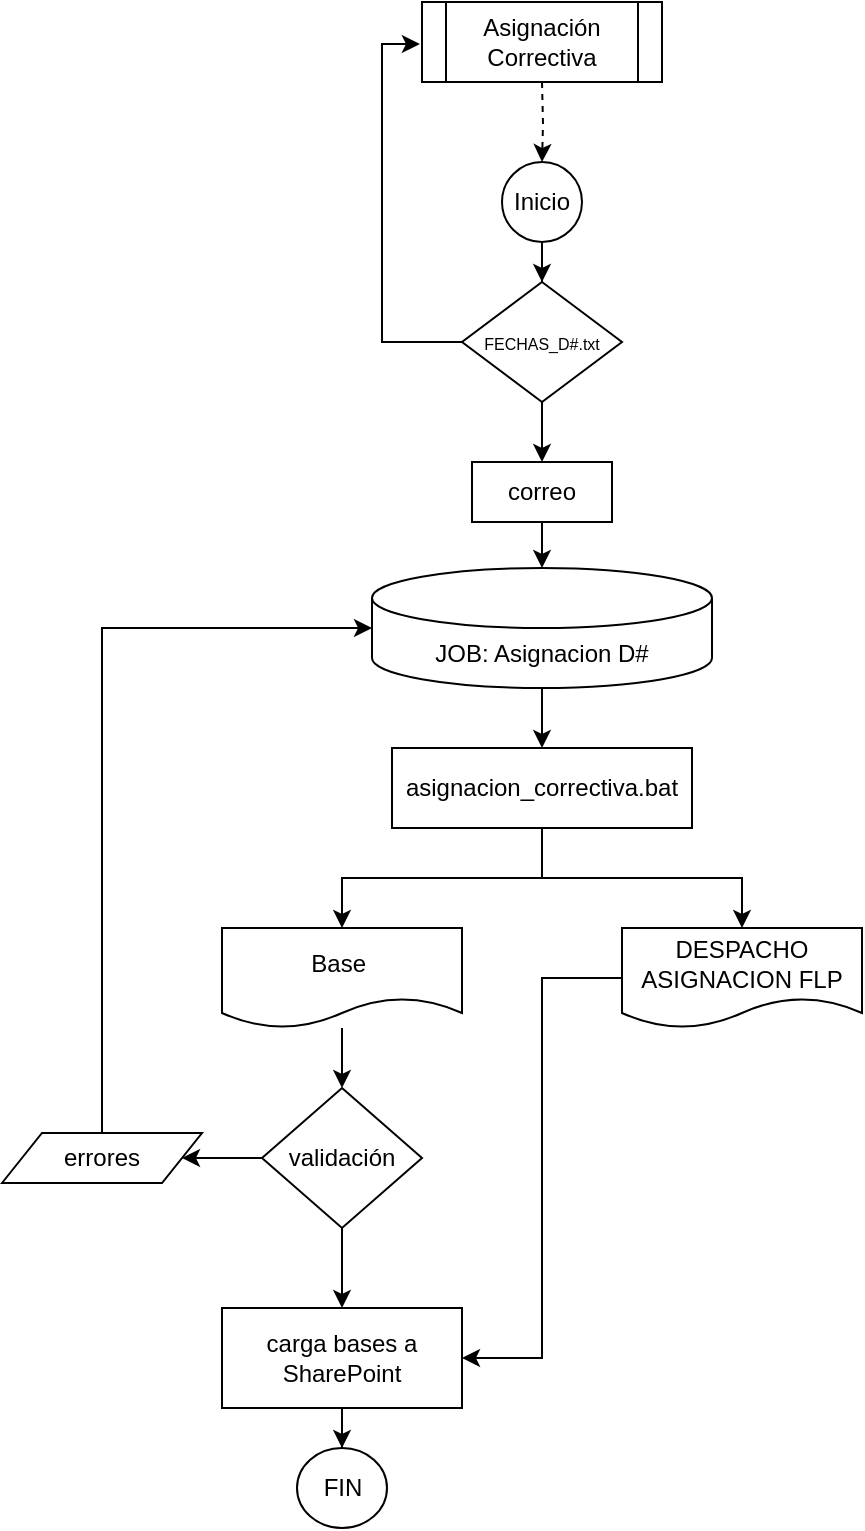 <mxfile pages="2">
    <diagram id="kgpKYQtTHZ0yAKxKKP6v" name="D1,D2">
        <mxGraphModel dx="746" dy="507" grid="1" gridSize="10" guides="1" tooltips="1" connect="1" arrows="1" fold="1" page="1" pageScale="1" pageWidth="850" pageHeight="1100" math="0" shadow="0">
            <root>
                <mxCell id="0"/>
                <mxCell id="1" parent="0"/>
                <mxCell id="f11yrKh_uGa1CONTe0Pn-25" value="" style="edgeStyle=orthogonalEdgeStyle;rounded=0;orthogonalLoop=1;jettySize=auto;html=1;" parent="1" source="f11yrKh_uGa1CONTe0Pn-1" target="f11yrKh_uGa1CONTe0Pn-24" edge="1">
                    <mxGeometry relative="1" as="geometry"/>
                </mxCell>
                <mxCell id="f11yrKh_uGa1CONTe0Pn-1" value="Inicio" style="ellipse;whiteSpace=wrap;html=1;" parent="1" vertex="1">
                    <mxGeometry x="360" y="140" width="40" height="40" as="geometry"/>
                </mxCell>
                <mxCell id="f11yrKh_uGa1CONTe0Pn-7" value="" style="edgeStyle=orthogonalEdgeStyle;rounded=0;orthogonalLoop=1;jettySize=auto;html=1;" parent="1" source="f11yrKh_uGa1CONTe0Pn-4" target="f11yrKh_uGa1CONTe0Pn-6" edge="1">
                    <mxGeometry relative="1" as="geometry"/>
                </mxCell>
                <mxCell id="f11yrKh_uGa1CONTe0Pn-4" value="JOB: Asignacion D#" style="shape=cylinder3;whiteSpace=wrap;html=1;boundedLbl=1;backgroundOutline=1;size=15;" parent="1" vertex="1">
                    <mxGeometry x="295" y="343" width="170" height="60" as="geometry"/>
                </mxCell>
                <mxCell id="f11yrKh_uGa1CONTe0Pn-9" value="" style="edgeStyle=orthogonalEdgeStyle;rounded=0;orthogonalLoop=1;jettySize=auto;html=1;" parent="1" source="f11yrKh_uGa1CONTe0Pn-6" target="f11yrKh_uGa1CONTe0Pn-8" edge="1">
                    <mxGeometry relative="1" as="geometry"/>
                </mxCell>
                <mxCell id="f11yrKh_uGa1CONTe0Pn-12" value="" style="edgeStyle=orthogonalEdgeStyle;rounded=0;orthogonalLoop=1;jettySize=auto;html=1;" parent="1" source="f11yrKh_uGa1CONTe0Pn-6" target="f11yrKh_uGa1CONTe0Pn-11" edge="1">
                    <mxGeometry relative="1" as="geometry"/>
                </mxCell>
                <mxCell id="f11yrKh_uGa1CONTe0Pn-6" value="asignacion_correctiva.bat" style="whiteSpace=wrap;html=1;" parent="1" vertex="1">
                    <mxGeometry x="305" y="433" width="150" height="40" as="geometry"/>
                </mxCell>
                <mxCell id="f11yrKh_uGa1CONTe0Pn-14" value="" style="edgeStyle=orthogonalEdgeStyle;rounded=0;orthogonalLoop=1;jettySize=auto;html=1;" parent="1" source="f11yrKh_uGa1CONTe0Pn-8" target="f11yrKh_uGa1CONTe0Pn-13" edge="1">
                    <mxGeometry relative="1" as="geometry"/>
                </mxCell>
                <mxCell id="f11yrKh_uGa1CONTe0Pn-8" value="Base&amp;nbsp;" style="shape=document;whiteSpace=wrap;html=1;boundedLbl=1;" parent="1" vertex="1">
                    <mxGeometry x="220" y="523" width="120" height="50" as="geometry"/>
                </mxCell>
                <mxCell id="f11yrKh_uGa1CONTe0Pn-17" style="edgeStyle=orthogonalEdgeStyle;rounded=0;orthogonalLoop=1;jettySize=auto;html=1;entryX=1;entryY=0.5;entryDx=0;entryDy=0;" parent="1" source="f11yrKh_uGa1CONTe0Pn-11" target="f11yrKh_uGa1CONTe0Pn-15" edge="1">
                    <mxGeometry relative="1" as="geometry"/>
                </mxCell>
                <mxCell id="f11yrKh_uGa1CONTe0Pn-11" value="DESPACHO ASIGNACION FLP" style="shape=document;whiteSpace=wrap;html=1;boundedLbl=1;" parent="1" vertex="1">
                    <mxGeometry x="420" y="523" width="120" height="50" as="geometry"/>
                </mxCell>
                <mxCell id="f11yrKh_uGa1CONTe0Pn-16" value="" style="edgeStyle=orthogonalEdgeStyle;rounded=0;orthogonalLoop=1;jettySize=auto;html=1;" parent="1" source="f11yrKh_uGa1CONTe0Pn-13" target="f11yrKh_uGa1CONTe0Pn-15" edge="1">
                    <mxGeometry relative="1" as="geometry"/>
                </mxCell>
                <mxCell id="f11yrKh_uGa1CONTe0Pn-19" value="" style="edgeStyle=orthogonalEdgeStyle;rounded=0;orthogonalLoop=1;jettySize=auto;html=1;" parent="1" source="f11yrKh_uGa1CONTe0Pn-13" target="f11yrKh_uGa1CONTe0Pn-18" edge="1">
                    <mxGeometry relative="1" as="geometry"/>
                </mxCell>
                <mxCell id="f11yrKh_uGa1CONTe0Pn-13" value="validación" style="rhombus;whiteSpace=wrap;html=1;" parent="1" vertex="1">
                    <mxGeometry x="240" y="603" width="80" height="70" as="geometry"/>
                </mxCell>
                <mxCell id="f11yrKh_uGa1CONTe0Pn-22" value="" style="edgeStyle=orthogonalEdgeStyle;rounded=0;orthogonalLoop=1;jettySize=auto;html=1;" parent="1" source="f11yrKh_uGa1CONTe0Pn-15" target="f11yrKh_uGa1CONTe0Pn-20" edge="1">
                    <mxGeometry relative="1" as="geometry"/>
                </mxCell>
                <mxCell id="f11yrKh_uGa1CONTe0Pn-15" value="carga bases a SharePoint" style="whiteSpace=wrap;html=1;" parent="1" vertex="1">
                    <mxGeometry x="220" y="713" width="120" height="50" as="geometry"/>
                </mxCell>
                <mxCell id="f11yrKh_uGa1CONTe0Pn-18" value="errores" style="shape=parallelogram;perimeter=parallelogramPerimeter;whiteSpace=wrap;html=1;fixedSize=1;" parent="1" vertex="1">
                    <mxGeometry x="110" y="625.5" width="100" height="25" as="geometry"/>
                </mxCell>
                <mxCell id="f11yrKh_uGa1CONTe0Pn-20" value="FIN" style="ellipse;whiteSpace=wrap;html=1;" parent="1" vertex="1">
                    <mxGeometry x="257.5" y="783" width="45" height="40" as="geometry"/>
                </mxCell>
                <mxCell id="f11yrKh_uGa1CONTe0Pn-23" style="edgeStyle=orthogonalEdgeStyle;rounded=0;orthogonalLoop=1;jettySize=auto;html=1;entryX=0;entryY=0.5;entryDx=0;entryDy=0;entryPerimeter=0;" parent="1" source="f11yrKh_uGa1CONTe0Pn-18" target="f11yrKh_uGa1CONTe0Pn-4" edge="1">
                    <mxGeometry relative="1" as="geometry">
                        <Array as="points">
                            <mxPoint x="160" y="373"/>
                        </Array>
                    </mxGeometry>
                </mxCell>
                <mxCell id="f11yrKh_uGa1CONTe0Pn-32" value="" style="edgeStyle=orthogonalEdgeStyle;rounded=0;orthogonalLoop=1;jettySize=auto;html=1;" parent="1" source="f11yrKh_uGa1CONTe0Pn-24" target="f11yrKh_uGa1CONTe0Pn-31" edge="1">
                    <mxGeometry relative="1" as="geometry"/>
                </mxCell>
                <mxCell id="f11yrKh_uGa1CONTe0Pn-24" value="&lt;font style=&quot;font-size: 8px;&quot;&gt;FECHAS_D#.txt&lt;/font&gt;" style="rhombus;whiteSpace=wrap;html=1;" parent="1" vertex="1">
                    <mxGeometry x="340" y="200" width="80" height="60" as="geometry"/>
                </mxCell>
                <mxCell id="f11yrKh_uGa1CONTe0Pn-33" value="" style="edgeStyle=orthogonalEdgeStyle;rounded=0;orthogonalLoop=1;jettySize=auto;html=1;" parent="1" source="f11yrKh_uGa1CONTe0Pn-31" target="f11yrKh_uGa1CONTe0Pn-4" edge="1">
                    <mxGeometry relative="1" as="geometry"/>
                </mxCell>
                <mxCell id="f11yrKh_uGa1CONTe0Pn-31" value="correo" style="whiteSpace=wrap;html=1;" parent="1" vertex="1">
                    <mxGeometry x="345" y="290" width="70" height="30" as="geometry"/>
                </mxCell>
                <mxCell id="f11yrKh_uGa1CONTe0Pn-37" value="" style="edgeStyle=orthogonalEdgeStyle;rounded=0;orthogonalLoop=1;jettySize=auto;html=1;dashed=1;" parent="1" target="f11yrKh_uGa1CONTe0Pn-1" edge="1">
                    <mxGeometry relative="1" as="geometry">
                        <mxPoint x="380" y="100" as="sourcePoint"/>
                    </mxGeometry>
                </mxCell>
                <mxCell id="f11yrKh_uGa1CONTe0Pn-39" style="edgeStyle=orthogonalEdgeStyle;rounded=0;orthogonalLoop=1;jettySize=auto;html=1;entryX=-0.055;entryY=0.525;entryDx=0;entryDy=0;entryPerimeter=0;" parent="1" source="f11yrKh_uGa1CONTe0Pn-24" edge="1">
                    <mxGeometry relative="1" as="geometry">
                        <Array as="points">
                            <mxPoint x="300" y="230"/>
                            <mxPoint x="300" y="81"/>
                        </Array>
                        <mxPoint x="318.95" y="81" as="targetPoint"/>
                    </mxGeometry>
                </mxCell>
                <mxCell id="2" value="Asignación Correctiva" style="shape=process;whiteSpace=wrap;html=1;backgroundOutline=1;" parent="1" vertex="1">
                    <mxGeometry x="320" y="60" width="120" height="40" as="geometry"/>
                </mxCell>
            </root>
        </mxGraphModel>
    </diagram>
    <diagram id="FNChDs9HU9erlVdEW6BP" name="Corte">
        <mxGraphModel dx="2323" dy="1124" grid="1" gridSize="10" guides="1" tooltips="1" connect="1" arrows="1" fold="1" page="1" pageScale="1" pageWidth="827" pageHeight="1169" math="0" shadow="0">
            <root>
                <mxCell id="0"/>
                <mxCell id="1" parent="0"/>
                <mxCell id="EsTTTRlBW2TTD3w001_0-7" value="" style="group" vertex="1" connectable="0" parent="1">
                    <mxGeometry x="110" y="40" width="540" height="998" as="geometry"/>
                </mxCell>
                <mxCell id="CboKpNWeHeET1NHg3XFy-1" value="&lt;font style=&quot;font-size: 8px;&quot;&gt;6:50 am&lt;/font&gt;" style="ellipse;whiteSpace=wrap;html=1;aspect=fixed;" parent="EsTTTRlBW2TTD3w001_0-7" vertex="1">
                    <mxGeometry x="250" width="40" height="40" as="geometry"/>
                </mxCell>
                <mxCell id="CboKpNWeHeET1NHg3XFy-2" value="&lt;font style=&quot;font-size: 8px;&quot;&gt;FECHAS_2V.TXT&lt;/font&gt;" style="rhombus;whiteSpace=wrap;html=1;" parent="EsTTTRlBW2TTD3w001_0-7" vertex="1">
                    <mxGeometry x="230" y="70" width="80" height="60" as="geometry"/>
                </mxCell>
                <mxCell id="CboKpNWeHeET1NHg3XFy-3" value="" style="edgeStyle=orthogonalEdgeStyle;rounded=0;orthogonalLoop=1;jettySize=auto;html=1;" parent="EsTTTRlBW2TTD3w001_0-7" source="CboKpNWeHeET1NHg3XFy-1" target="CboKpNWeHeET1NHg3XFy-2" edge="1">
                    <mxGeometry relative="1" as="geometry"/>
                </mxCell>
                <mxCell id="CboKpNWeHeET1NHg3XFy-4" value="&lt;font style=&quot;font-size: 8px;&quot;&gt;FIN&lt;/font&gt;" style="ellipse;whiteSpace=wrap;html=1;" parent="EsTTTRlBW2TTD3w001_0-7" vertex="1">
                    <mxGeometry x="350" y="80" width="40" height="40" as="geometry"/>
                </mxCell>
                <mxCell id="CboKpNWeHeET1NHg3XFy-5" value="" style="edgeStyle=orthogonalEdgeStyle;rounded=0;orthogonalLoop=1;jettySize=auto;html=1;" parent="EsTTTRlBW2TTD3w001_0-7" source="CboKpNWeHeET1NHg3XFy-2" target="CboKpNWeHeET1NHg3XFy-4" edge="1">
                    <mxGeometry relative="1" as="geometry"/>
                </mxCell>
                <mxCell id="CboKpNWeHeET1NHg3XFy-6" value="&lt;font style=&quot;font-size: 8px;&quot;&gt;JOB: Asignacion x Corte&lt;/font&gt;" style="shape=cylinder3;whiteSpace=wrap;html=1;boundedLbl=1;backgroundOutline=1;size=9;" parent="EsTTTRlBW2TTD3w001_0-7" vertex="1">
                    <mxGeometry x="190" y="150" width="160" height="50" as="geometry"/>
                </mxCell>
                <mxCell id="CboKpNWeHeET1NHg3XFy-7" value="" style="edgeStyle=orthogonalEdgeStyle;rounded=0;orthogonalLoop=1;jettySize=auto;html=1;" parent="EsTTTRlBW2TTD3w001_0-7" source="CboKpNWeHeET1NHg3XFy-2" target="CboKpNWeHeET1NHg3XFy-6" edge="1">
                    <mxGeometry relative="1" as="geometry"/>
                </mxCell>
                <mxCell id="CboKpNWeHeET1NHg3XFy-10" value="&lt;font style=&quot;font-size: 8px;&quot;&gt;Correo&lt;/font&gt;" style="shape=parallelogram;perimeter=parallelogramPerimeter;whiteSpace=wrap;html=1;fixedSize=1;" parent="EsTTTRlBW2TTD3w001_0-7" vertex="1">
                    <mxGeometry x="225" y="230" width="90" height="25" as="geometry"/>
                </mxCell>
                <mxCell id="CboKpNWeHeET1NHg3XFy-11" value="" style="edgeStyle=orthogonalEdgeStyle;rounded=0;orthogonalLoop=1;jettySize=auto;html=1;" parent="EsTTTRlBW2TTD3w001_0-7" source="CboKpNWeHeET1NHg3XFy-6" target="CboKpNWeHeET1NHg3XFy-10" edge="1">
                    <mxGeometry relative="1" as="geometry"/>
                </mxCell>
                <mxCell id="CboKpNWeHeET1NHg3XFy-12" value="" style="rhombus;whiteSpace=wrap;html=1;" parent="EsTTTRlBW2TTD3w001_0-7" vertex="1">
                    <mxGeometry x="250" y="280" width="40" height="40" as="geometry"/>
                </mxCell>
                <mxCell id="CboKpNWeHeET1NHg3XFy-13" value="" style="edgeStyle=orthogonalEdgeStyle;rounded=0;orthogonalLoop=1;jettySize=auto;html=1;" parent="EsTTTRlBW2TTD3w001_0-7" source="CboKpNWeHeET1NHg3XFy-10" target="CboKpNWeHeET1NHg3XFy-12" edge="1">
                    <mxGeometry relative="1" as="geometry"/>
                </mxCell>
                <mxCell id="CboKpNWeHeET1NHg3XFy-14" style="edgeStyle=orthogonalEdgeStyle;rounded=0;orthogonalLoop=1;jettySize=auto;html=1;entryX=0;entryY=0.5;entryDx=0;entryDy=0;entryPerimeter=0;" parent="EsTTTRlBW2TTD3w001_0-7" source="CboKpNWeHeET1NHg3XFy-12" target="CboKpNWeHeET1NHg3XFy-6" edge="1">
                    <mxGeometry relative="1" as="geometry">
                        <Array as="points">
                            <mxPoint x="170" y="300"/>
                            <mxPoint x="170" y="175"/>
                        </Array>
                    </mxGeometry>
                </mxCell>
                <mxCell id="CboKpNWeHeET1NHg3XFy-15" value="&lt;font style=&quot;font-size: 8px;&quot;&gt;Filtra Reestructuras&amp;nbsp;&lt;/font&gt;" style="whiteSpace=wrap;html=1;" parent="EsTTTRlBW2TTD3w001_0-7" vertex="1">
                    <mxGeometry x="230" y="400" width="80" height="30" as="geometry"/>
                </mxCell>
                <mxCell id="CboKpNWeHeET1NHg3XFy-17" value="&lt;font style=&quot;font-size: 8px;&quot;&gt;las guarda como: REESTRUCTURAS.txt&lt;/font&gt;" style="shape=document;whiteSpace=wrap;html=1;boundedLbl=1;" parent="EsTTTRlBW2TTD3w001_0-7" vertex="1">
                    <mxGeometry x="225" y="452" width="90" height="40" as="geometry"/>
                </mxCell>
                <mxCell id="CboKpNWeHeET1NHg3XFy-18" value="" style="edgeStyle=orthogonalEdgeStyle;rounded=0;orthogonalLoop=1;jettySize=auto;html=1;" parent="EsTTTRlBW2TTD3w001_0-7" source="CboKpNWeHeET1NHg3XFy-15" target="CboKpNWeHeET1NHg3XFy-17" edge="1">
                    <mxGeometry relative="1" as="geometry"/>
                </mxCell>
                <mxCell id="CboKpNWeHeET1NHg3XFy-19" value="&lt;span style=&quot;font-size: 8px;&quot;&gt;Ejecuta&lt;/span&gt;&lt;br&gt;&lt;div&gt;&lt;font style=&quot;font-size: 8px;&quot;&gt;SP_REESTRUCTURAS_CORTE&lt;/font&gt;&lt;/div&gt;" style="shape=cylinder3;whiteSpace=wrap;html=1;boundedLbl=1;backgroundOutline=1;size=9;" parent="EsTTTRlBW2TTD3w001_0-7" vertex="1">
                    <mxGeometry x="197.5" y="510" width="145" height="55" as="geometry"/>
                </mxCell>
                <mxCell id="CboKpNWeHeET1NHg3XFy-20" value="" style="edgeStyle=orthogonalEdgeStyle;rounded=0;orthogonalLoop=1;jettySize=auto;html=1;" parent="EsTTTRlBW2TTD3w001_0-7" source="CboKpNWeHeET1NHg3XFy-17" target="CboKpNWeHeET1NHg3XFy-19" edge="1">
                    <mxGeometry relative="1" as="geometry"/>
                </mxCell>
                <mxCell id="CboKpNWeHeET1NHg3XFy-35" style="edgeStyle=orthogonalEdgeStyle;rounded=0;orthogonalLoop=1;jettySize=auto;html=1;entryX=0.5;entryY=0;entryDx=0;entryDy=0;" parent="EsTTTRlBW2TTD3w001_0-7" source="CboKpNWeHeET1NHg3XFy-21" target="CboKpNWeHeET1NHg3XFy-15" edge="1">
                    <mxGeometry relative="1" as="geometry"/>
                </mxCell>
                <mxCell id="CboKpNWeHeET1NHg3XFy-21" value="&lt;font style=&quot;font-size: 8px;&quot;&gt;main_CORTE.py&lt;/font&gt;" style="whiteSpace=wrap;html=1;" parent="EsTTTRlBW2TTD3w001_0-7" vertex="1">
                    <mxGeometry x="230" y="340" width="80" height="35" as="geometry"/>
                </mxCell>
                <mxCell id="CboKpNWeHeET1NHg3XFy-27" value="" style="edgeStyle=orthogonalEdgeStyle;rounded=0;orthogonalLoop=1;jettySize=auto;html=1;" parent="EsTTTRlBW2TTD3w001_0-7" source="CboKpNWeHeET1NHg3XFy-12" target="CboKpNWeHeET1NHg3XFy-21" edge="1">
                    <mxGeometry relative="1" as="geometry"/>
                </mxCell>
                <mxCell id="CboKpNWeHeET1NHg3XFy-23" value="&lt;font style=&quot;font-size: 8px;&quot;&gt;Asignación Corte # de Mes Año.xlsx&lt;/font&gt;" style="shape=document;whiteSpace=wrap;html=1;boundedLbl=1;" parent="EsTTTRlBW2TTD3w001_0-7" vertex="1">
                    <mxGeometry x="130" y="660" width="80" height="42.5" as="geometry"/>
                </mxCell>
                <mxCell id="CboKpNWeHeET1NHg3XFy-25" value="&lt;font style=&quot;font-size: 8px;&quot;&gt;DESPACHO Asigación Corte # Mes Año.xlsx&lt;/font&gt;" style="shape=document;whiteSpace=wrap;html=1;boundedLbl=1;" parent="EsTTTRlBW2TTD3w001_0-7" vertex="1">
                    <mxGeometry x="322" y="660" width="85" height="42.5" as="geometry"/>
                </mxCell>
                <mxCell id="CboKpNWeHeET1NHg3XFy-33" value="" style="edgeStyle=orthogonalEdgeStyle;rounded=0;orthogonalLoop=1;jettySize=auto;html=1;" parent="EsTTTRlBW2TTD3w001_0-7" source="CboKpNWeHeET1NHg3XFy-30" edge="1">
                    <mxGeometry relative="1" as="geometry">
                        <mxPoint x="110" y="741.276" as="targetPoint"/>
                    </mxGeometry>
                </mxCell>
                <mxCell id="CboKpNWeHeET1NHg3XFy-30" value="&lt;font style=&quot;font-size: 8px;&quot;&gt;Archivos Asignación Corte # Mes Año.zip&lt;/font&gt;" style="shape=document;whiteSpace=wrap;html=1;boundedLbl=1;" parent="EsTTTRlBW2TTD3w001_0-7" vertex="1">
                    <mxGeometry x="130" y="720" width="80" height="42.5" as="geometry"/>
                </mxCell>
                <mxCell id="CboKpNWeHeET1NHg3XFy-71" value="" style="edgeStyle=orthogonalEdgeStyle;rounded=0;orthogonalLoop=1;jettySize=auto;html=1;" parent="EsTTTRlBW2TTD3w001_0-7" source="CboKpNWeHeET1NHg3XFy-23" target="CboKpNWeHeET1NHg3XFy-30" edge="1">
                    <mxGeometry relative="1" as="geometry"/>
                </mxCell>
                <mxCell id="CboKpNWeHeET1NHg3XFy-37" value="" style="edgeStyle=orthogonalEdgeStyle;rounded=0;orthogonalLoop=1;jettySize=auto;html=1;" parent="EsTTTRlBW2TTD3w001_0-7" edge="1">
                    <mxGeometry relative="1" as="geometry">
                        <mxPoint x="70.034" y="762.5" as="sourcePoint"/>
                        <mxPoint x="70.034" y="777" as="targetPoint"/>
                    </mxGeometry>
                </mxCell>
                <mxCell id="CboKpNWeHeET1NHg3XFy-32" value="&lt;font style=&quot;font-size: 8px;&quot;&gt;asignacion x corte # 1PV Mes.txt&lt;/font&gt;" style="shape=document;whiteSpace=wrap;html=1;boundedLbl=1;" parent="EsTTTRlBW2TTD3w001_0-7" vertex="1">
                    <mxGeometry x="30" y="670" width="80" height="42.5" as="geometry"/>
                </mxCell>
                <mxCell id="CboKpNWeHeET1NHg3XFy-39" value="" style="edgeStyle=orthogonalEdgeStyle;rounded=0;orthogonalLoop=1;jettySize=auto;html=1;" parent="EsTTTRlBW2TTD3w001_0-7" edge="1">
                    <mxGeometry relative="1" as="geometry">
                        <mxPoint x="70.034" y="819.5" as="sourcePoint"/>
                        <mxPoint x="70.034" y="834" as="targetPoint"/>
                    </mxGeometry>
                </mxCell>
                <mxCell id="CboKpNWeHeET1NHg3XFy-36" value="&lt;font style=&quot;font-size: 8px;&quot;&gt;asignacion x corte # 2PV Mes.txt&lt;/font&gt;" style="shape=document;whiteSpace=wrap;html=1;boundedLbl=1;" parent="EsTTTRlBW2TTD3w001_0-7" vertex="1">
                    <mxGeometry x="30" y="727" width="80" height="42.5" as="geometry"/>
                </mxCell>
                <mxCell id="CboKpNWeHeET1NHg3XFy-38" value="&lt;font style=&quot;font-size: 8px;&quot;&gt;asignacion x corte # 3PV Mes.txt&lt;/font&gt;" style="shape=document;whiteSpace=wrap;html=1;boundedLbl=1;" parent="EsTTTRlBW2TTD3w001_0-7" vertex="1">
                    <mxGeometry x="30" y="784" width="80" height="42.5" as="geometry"/>
                </mxCell>
                <mxCell id="CboKpNWeHeET1NHg3XFy-40" value="&lt;font style=&quot;font-size: 8px;&quot;&gt;asignacion x corte # HN Mes.txt&lt;/font&gt;" style="shape=document;whiteSpace=wrap;html=1;boundedLbl=1;" parent="EsTTTRlBW2TTD3w001_0-7" vertex="1">
                    <mxGeometry x="30" y="841" width="80" height="42.5" as="geometry"/>
                </mxCell>
                <mxCell id="CboKpNWeHeET1NHg3XFy-42" value="&lt;font style=&quot;font-size: 8px;&quot;&gt;archivo_text&lt;/font&gt;" style="text;html=1;align=center;verticalAlign=middle;resizable=0;points=[];autosize=1;strokeColor=none;fillColor=none;" parent="EsTTTRlBW2TTD3w001_0-7" vertex="1">
                    <mxGeometry x="268" y="370" width="70" height="30" as="geometry"/>
                </mxCell>
                <mxCell id="CboKpNWeHeET1NHg3XFy-44" value="&lt;font style=&quot;font-size: 8px;&quot;&gt;reestructuras_facturacion.py&lt;/font&gt;" style="text;html=1;align=center;verticalAlign=middle;resizable=0;points=[];autosize=1;strokeColor=none;fillColor=none;" parent="EsTTTRlBW2TTD3w001_0-7" vertex="1">
                    <mxGeometry x="105" y="480" width="120" height="30" as="geometry"/>
                </mxCell>
                <mxCell id="CboKpNWeHeET1NHg3XFy-46" value="&lt;span style=&quot;font-size: 8px;&quot;&gt;segmentacion_corte&lt;/span&gt;" style="text;html=1;align=center;verticalAlign=middle;resizable=0;points=[];autosize=1;strokeColor=none;fillColor=none;" parent="EsTTTRlBW2TTD3w001_0-7" vertex="1">
                    <mxGeometry x="420" y="660" width="100" height="30" as="geometry"/>
                </mxCell>
                <mxCell id="CboKpNWeHeET1NHg3XFy-48" value="&lt;font style=&quot;font-size: 8px;&quot;&gt;info_reestructuras:&lt;/font&gt;&lt;div&gt;&lt;font style=&quot;font-size: 8px;&quot;&gt;Layout&lt;/font&gt;&lt;/div&gt;&lt;div&gt;&lt;font style=&quot;font-size: 8px;&quot;&gt;cruce&lt;/font&gt;&lt;/div&gt;" style="text;html=1;align=center;verticalAlign=middle;resizable=0;points=[];autosize=1;strokeColor=none;fillColor=none;" parent="EsTTTRlBW2TTD3w001_0-7" vertex="1">
                    <mxGeometry x="107.5" y="592.5" width="90" height="60" as="geometry"/>
                </mxCell>
                <mxCell id="CboKpNWeHeET1NHg3XFy-53" value="&lt;font style=&quot;font-size: 8px;&quot;&gt;IVR CORTE # Mes Año.txt&lt;/font&gt;" style="shape=document;whiteSpace=wrap;html=1;boundedLbl=1;" parent="EsTTTRlBW2TTD3w001_0-7" vertex="1">
                    <mxGeometry x="130" y="790" width="80" height="46.25" as="geometry"/>
                </mxCell>
                <mxCell id="CboKpNWeHeET1NHg3XFy-72" value="" style="edgeStyle=orthogonalEdgeStyle;rounded=0;orthogonalLoop=1;jettySize=auto;html=1;" parent="EsTTTRlBW2TTD3w001_0-7" source="CboKpNWeHeET1NHg3XFy-30" target="CboKpNWeHeET1NHg3XFy-53" edge="1">
                    <mxGeometry relative="1" as="geometry"/>
                </mxCell>
                <mxCell id="CboKpNWeHeET1NHg3XFy-56" value="&lt;font style=&quot;font-size: 8px;&quot;&gt;ivr_medios&lt;/font&gt;" style="text;html=1;align=center;verticalAlign=middle;resizable=0;points=[];autosize=1;strokeColor=none;fillColor=none;" parent="EsTTTRlBW2TTD3w001_0-7" vertex="1">
                    <mxGeometry x="170" y="762.5" width="60" height="30" as="geometry"/>
                </mxCell>
                <mxCell id="CboKpNWeHeET1NHg3XFy-57" value="&lt;font style=&quot;font-size: 8px;&quot;&gt;SharePoint_MD&lt;/font&gt;" style="text;html=1;align=center;verticalAlign=middle;resizable=0;points=[];autosize=1;strokeColor=none;fillColor=none;" parent="EsTTTRlBW2TTD3w001_0-7" vertex="1">
                    <mxGeometry x="170" y="820" width="80" height="30" as="geometry"/>
                </mxCell>
                <mxCell id="CboKpNWeHeET1NHg3XFy-58" value="&lt;font style=&quot;font-size: 8px;&quot;&gt;ivr_toka&lt;/font&gt;" style="text;html=1;align=center;verticalAlign=middle;resizable=0;points=[];autosize=1;strokeColor=none;fillColor=none;" parent="EsTTTRlBW2TTD3w001_0-7" vertex="1">
                    <mxGeometry x="175" y="690" width="50" height="30" as="geometry"/>
                </mxCell>
                <mxCell id="CboKpNWeHeET1NHg3XFy-70" value="&lt;font style=&quot;font-size: 8px;&quot;&gt;SharePoint_TOKA&lt;/font&gt;" style="text;html=1;align=center;verticalAlign=middle;resizable=0;points=[];autosize=1;strokeColor=none;fillColor=none;" parent="EsTTTRlBW2TTD3w001_0-7" vertex="1">
                    <mxGeometry x="170" y="750" width="90" height="30" as="geometry"/>
                </mxCell>
                <mxCell id="CboKpNWeHeET1NHg3XFy-73" value="&lt;font style=&quot;font-size: 8px;&quot;&gt;Validación Asiganción Corte # Mes Año.docx&lt;/font&gt;" style="shape=document;whiteSpace=wrap;html=1;boundedLbl=1;size=0.351;" parent="EsTTTRlBW2TTD3w001_0-7" vertex="1">
                    <mxGeometry x="125" y="870" width="90" height="46.25" as="geometry"/>
                </mxCell>
                <mxCell id="CboKpNWeHeET1NHg3XFy-74" value="" style="edgeStyle=orthogonalEdgeStyle;rounded=0;orthogonalLoop=1;jettySize=auto;html=1;" parent="EsTTTRlBW2TTD3w001_0-7" source="CboKpNWeHeET1NHg3XFy-53" target="CboKpNWeHeET1NHg3XFy-73" edge="1">
                    <mxGeometry relative="1" as="geometry"/>
                </mxCell>
                <mxCell id="CboKpNWeHeET1NHg3XFy-75" value="&lt;font style=&quot;font-size: 8px;&quot;&gt;validador_corte&lt;/font&gt;" style="text;html=1;align=center;verticalAlign=middle;resizable=0;points=[];autosize=1;strokeColor=none;fillColor=none;" parent="EsTTTRlBW2TTD3w001_0-7" vertex="1">
                    <mxGeometry x="170" y="840" width="80" height="30" as="geometry"/>
                </mxCell>
                <mxCell id="CboKpNWeHeET1NHg3XFy-81" value="" style="edgeStyle=orthogonalEdgeStyle;rounded=0;orthogonalLoop=1;jettySize=auto;html=1;" parent="EsTTTRlBW2TTD3w001_0-7" source="CboKpNWeHeET1NHg3XFy-76" edge="1">
                    <mxGeometry relative="1" as="geometry">
                        <mxPoint x="114.908" y="959.483" as="targetPoint"/>
                    </mxGeometry>
                </mxCell>
                <mxCell id="CboKpNWeHeET1NHg3XFy-83" style="edgeStyle=orthogonalEdgeStyle;rounded=0;orthogonalLoop=1;jettySize=auto;html=1;entryX=0;entryY=0.5;entryDx=0;entryDy=0;" parent="EsTTTRlBW2TTD3w001_0-7" source="CboKpNWeHeET1NHg3XFy-76" target="CboKpNWeHeET1NHg3XFy-25" edge="1">
                    <mxGeometry relative="1" as="geometry">
                        <Array as="points">
                            <mxPoint x="170" y="990"/>
                            <mxPoint x="270" y="990"/>
                            <mxPoint x="270" y="681"/>
                        </Array>
                    </mxGeometry>
                </mxCell>
                <mxCell id="CboKpNWeHeET1NHg3XFy-76" value="" style="rhombus;whiteSpace=wrap;html=1;" parent="EsTTTRlBW2TTD3w001_0-7" vertex="1">
                    <mxGeometry x="150" y="940.63" width="40" height="37.5" as="geometry"/>
                </mxCell>
                <mxCell id="CboKpNWeHeET1NHg3XFy-77" value="" style="edgeStyle=orthogonalEdgeStyle;rounded=0;orthogonalLoop=1;jettySize=auto;html=1;" parent="EsTTTRlBW2TTD3w001_0-7" source="CboKpNWeHeET1NHg3XFy-73" target="CboKpNWeHeET1NHg3XFy-76" edge="1">
                    <mxGeometry relative="1" as="geometry"/>
                </mxCell>
                <mxCell id="CboKpNWeHeET1NHg3XFy-82" style="edgeStyle=orthogonalEdgeStyle;rounded=0;orthogonalLoop=1;jettySize=auto;html=1;entryX=0;entryY=0.5;entryDx=0;entryDy=0;" parent="EsTTTRlBW2TTD3w001_0-7" source="CboKpNWeHeET1NHg3XFy-80" target="CboKpNWeHeET1NHg3XFy-2" edge="1">
                    <mxGeometry relative="1" as="geometry">
                        <Array as="points">
                            <mxPoint y="909"/>
                            <mxPoint y="100"/>
                        </Array>
                    </mxGeometry>
                </mxCell>
                <mxCell id="CboKpNWeHeET1NHg3XFy-80" value="&lt;font style=&quot;font-size: 8px;&quot;&gt;errores&lt;/font&gt;" style="shape=parallelogram;perimeter=parallelogramPerimeter;whiteSpace=wrap;html=1;fixedSize=1;" parent="EsTTTRlBW2TTD3w001_0-7" vertex="1">
                    <mxGeometry x="25" y="946.75" width="100" height="21.25" as="geometry"/>
                </mxCell>
                <mxCell id="CboKpNWeHeET1NHg3XFy-84" value="&lt;font style=&quot;font-size: 8px;&quot;&gt;FIN&lt;/font&gt;" style="ellipse;whiteSpace=wrap;html=1;" parent="EsTTTRlBW2TTD3w001_0-7" vertex="1">
                    <mxGeometry x="345.37" y="728.75" width="38.25" height="33.75" as="geometry"/>
                </mxCell>
                <mxCell id="CboKpNWeHeET1NHg3XFy-85" value="" style="edgeStyle=orthogonalEdgeStyle;rounded=0;orthogonalLoop=1;jettySize=auto;html=1;" parent="EsTTTRlBW2TTD3w001_0-7" source="CboKpNWeHeET1NHg3XFy-25" target="CboKpNWeHeET1NHg3XFy-84" edge="1">
                    <mxGeometry relative="1" as="geometry"/>
                </mxCell>
                <mxCell id="CboKpNWeHeET1NHg3XFy-86" value="&lt;font style=&quot;font-size: 8px;&quot;&gt;Carga a SharePoint&lt;/font&gt;" style="text;html=1;align=center;verticalAlign=middle;resizable=0;points=[];autosize=1;strokeColor=none;fillColor=none;" parent="EsTTTRlBW2TTD3w001_0-7" vertex="1">
                    <mxGeometry x="175" y="968" width="90" height="30" as="geometry"/>
                </mxCell>
                <mxCell id="EsTTTRlBW2TTD3w001_0-1" value="&lt;font style=&quot;font-size: 8px;&quot;&gt;..\RELACION GENERAL.xlsx&lt;/font&gt;" style="text;html=1;align=center;verticalAlign=middle;resizable=0;points=[];autosize=1;strokeColor=none;fillColor=none;" vertex="1" parent="EsTTTRlBW2TTD3w001_0-7">
                    <mxGeometry x="330" y="592.5" width="130" height="30" as="geometry"/>
                </mxCell>
                <mxCell id="EsTTTRlBW2TTD3w001_0-2" value="CobranzaExterna.[cobexterna].[Reporte_Acuerdos]" style="text;html=1;align=center;verticalAlign=middle;resizable=0;points=[];autosize=1;strokeColor=none;fillColor=none;fontSize=8;" vertex="1" parent="EsTTTRlBW2TTD3w001_0-7">
                    <mxGeometry x="330" y="610" width="210" height="20" as="geometry"/>
                </mxCell>
                <mxCell id="EsTTTRlBW2TTD3w001_0-5" style="edgeStyle=none;html=1;entryX=0.5;entryY=0;entryDx=0;entryDy=0;fontSize=8;" edge="1" parent="EsTTTRlBW2TTD3w001_0-7" source="EsTTTRlBW2TTD3w001_0-3" target="CboKpNWeHeET1NHg3XFy-23">
                    <mxGeometry relative="1" as="geometry">
                        <Array as="points">
                            <mxPoint x="270" y="640"/>
                            <mxPoint x="170" y="640"/>
                        </Array>
                    </mxGeometry>
                </mxCell>
                <mxCell id="EsTTTRlBW2TTD3w001_0-6" style="edgeStyle=none;html=1;entryX=0.5;entryY=0;entryDx=0;entryDy=0;fontSize=8;" edge="1" parent="EsTTTRlBW2TTD3w001_0-7" source="EsTTTRlBW2TTD3w001_0-3" target="CboKpNWeHeET1NHg3XFy-25">
                    <mxGeometry relative="1" as="geometry">
                        <Array as="points">
                            <mxPoint x="270" y="640"/>
                            <mxPoint x="365" y="640"/>
                        </Array>
                    </mxGeometry>
                </mxCell>
                <mxCell id="EsTTTRlBW2TTD3w001_0-3" value="&lt;font style=&quot;font-size: 8px;&quot;&gt;plancha las reestructuras activas para facturación&amp;nbsp;&lt;/font&gt;" style="whiteSpace=wrap;html=1;" vertex="1" parent="EsTTTRlBW2TTD3w001_0-7">
                    <mxGeometry x="210" y="592.5" width="120" height="37.5" as="geometry"/>
                </mxCell>
                <mxCell id="EsTTTRlBW2TTD3w001_0-4" value="" style="edgeStyle=none;html=1;fontSize=8;" edge="1" parent="EsTTTRlBW2TTD3w001_0-7" source="CboKpNWeHeET1NHg3XFy-19" target="EsTTTRlBW2TTD3w001_0-3">
                    <mxGeometry relative="1" as="geometry"/>
                </mxCell>
            </root>
        </mxGraphModel>
    </diagram>
</mxfile>